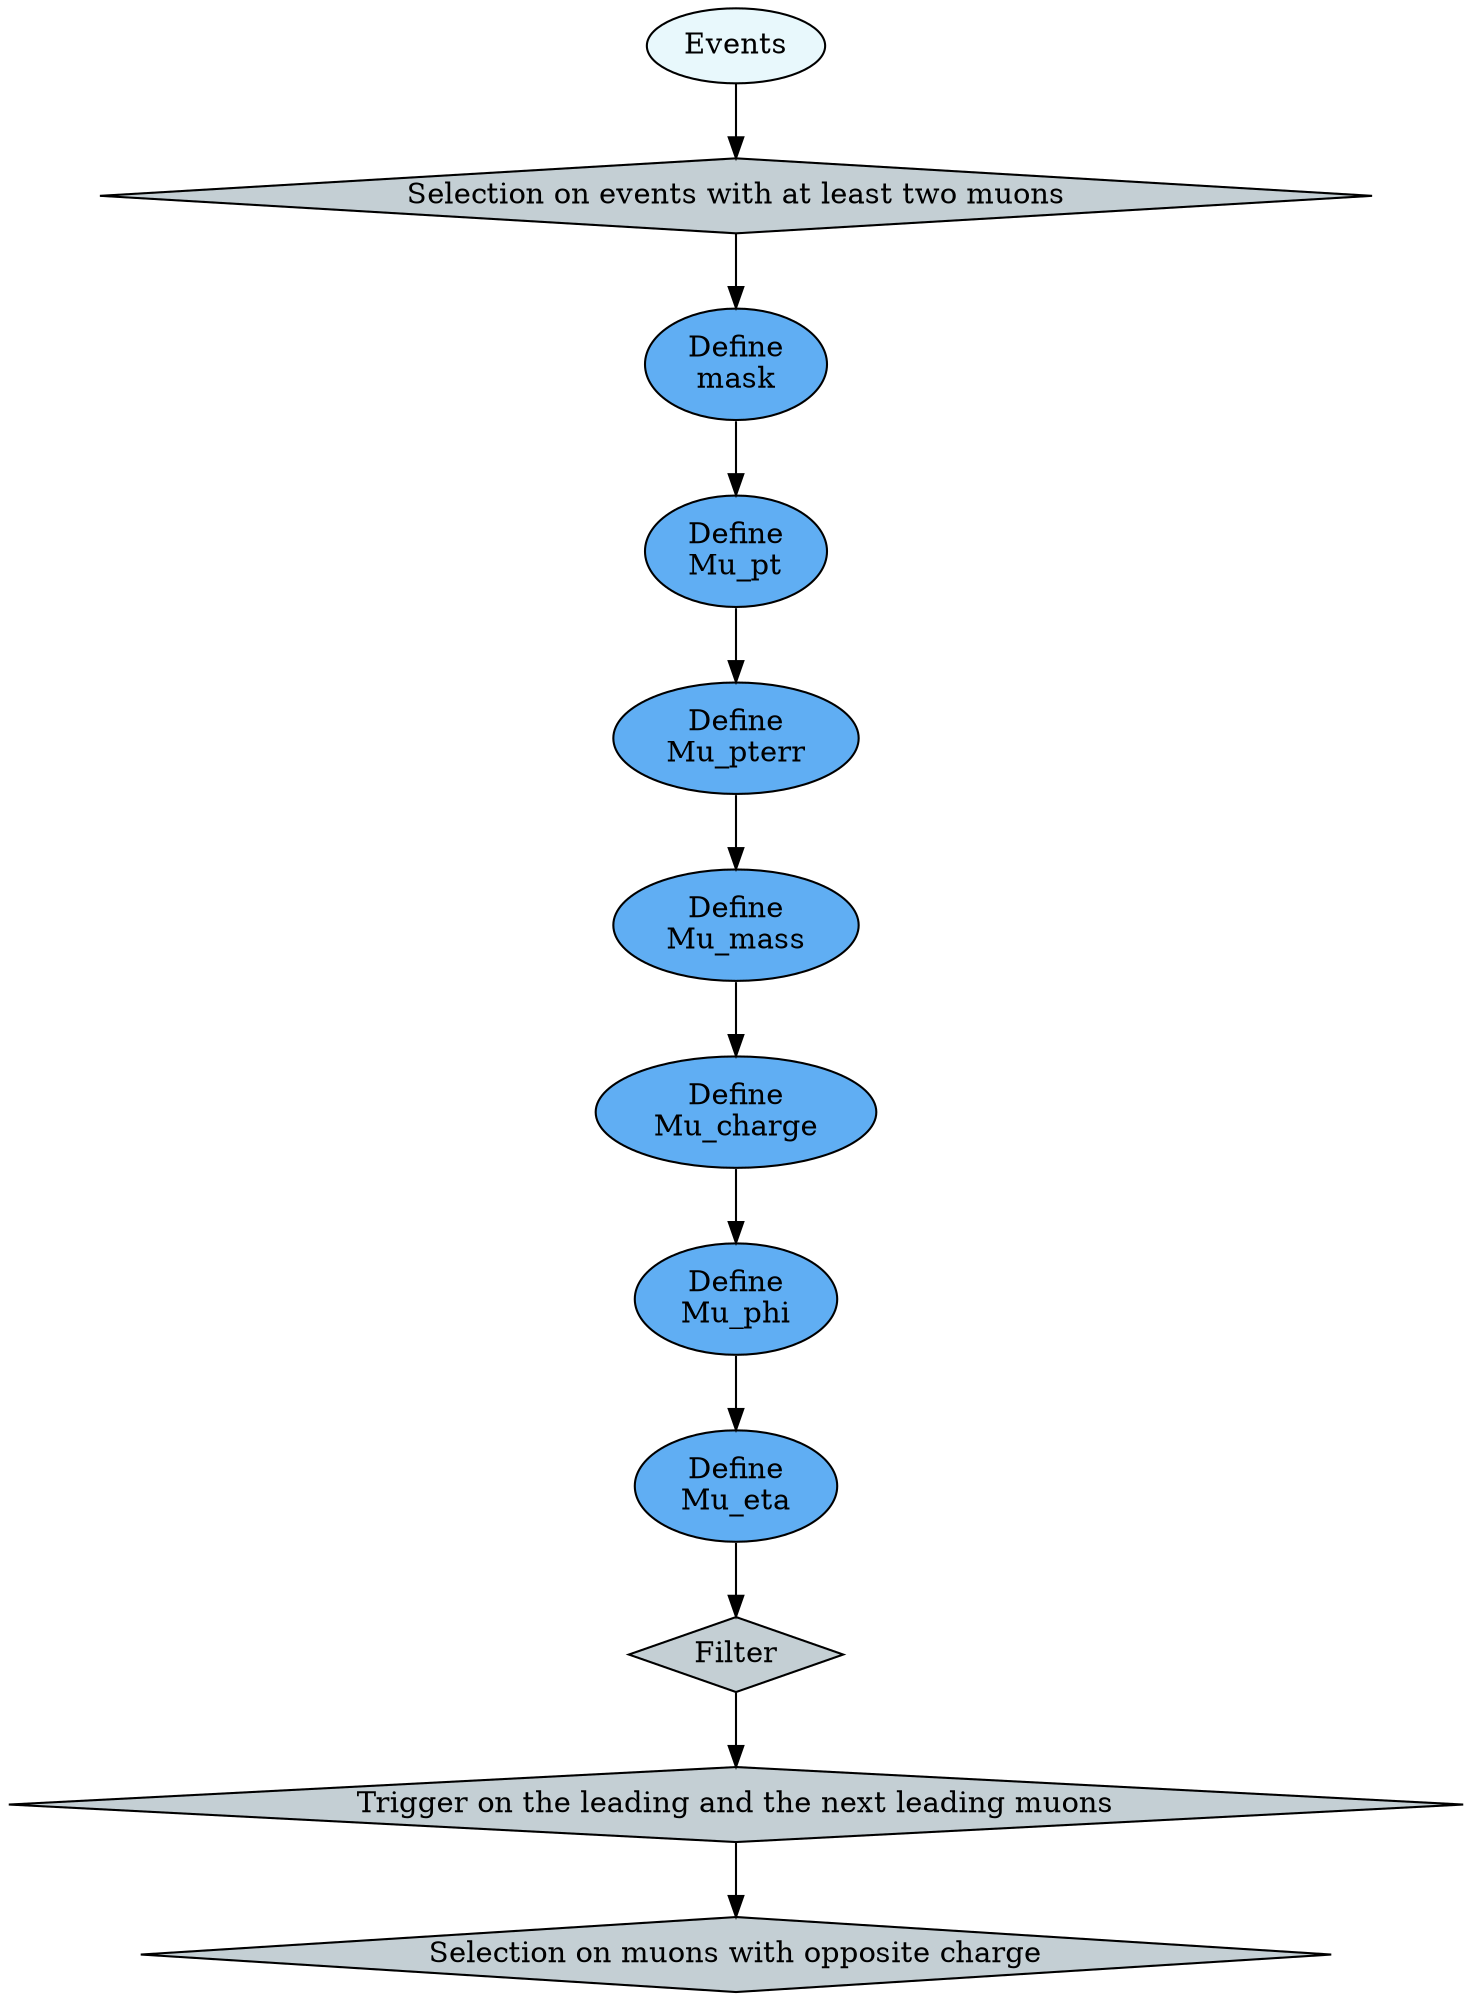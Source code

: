 digraph {
	12 [label="Selection on muons with opposite charge", style="filled", fillcolor="#c4cfd4", shape="diamond"];
	11 [label="Trigger on the leading and the next leading muons", style="filled", fillcolor="#c4cfd4", shape="diamond"];
	3 [label="Filter", style="filled", fillcolor="#c4cfd4", shape="diamond"];
	4 [label="Define
Mu_eta", style="filled", fillcolor="#60aef3", shape="oval"];
	5 [label="Define
Mu_phi", style="filled", fillcolor="#60aef3", shape="oval"];
	6 [label="Define
Mu_charge", style="filled", fillcolor="#60aef3", shape="oval"];
	7 [label="Define
Mu_mass", style="filled", fillcolor="#60aef3", shape="oval"];
	8 [label="Define
Mu_pterr", style="filled", fillcolor="#60aef3", shape="oval"];
	9 [label="Define
Mu_pt", style="filled", fillcolor="#60aef3", shape="oval"];
	10 [label="Define
mask", style="filled", fillcolor="#60aef3", shape="oval"];
	2 [label="Selection on events with at least two muons", style="filled", fillcolor="#c4cfd4", shape="diamond"];
	0 [label="Events", style="filled", fillcolor="#e8f8fc", shape="oval"];
	11 -> 12;
	3 -> 11;
	4 -> 3;
	5 -> 4;
	6 -> 5;
	7 -> 6;
	8 -> 7;
	9 -> 8;
	10 -> 9;
	2 -> 10;
	0 -> 2;
}